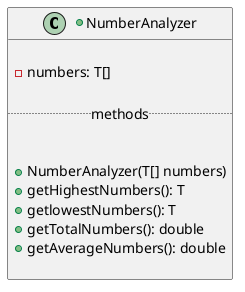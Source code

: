 
@startuml

+class NumberAnalyzer
{

-numbers: T[]   

..methods..


+NumberAnalyzer(T[] numbers)
+getHighestNumbers(): T
+getlowestNumbers(): T
+getTotalNumbers(): double
+getAverageNumbers(): double

}

@enduml
